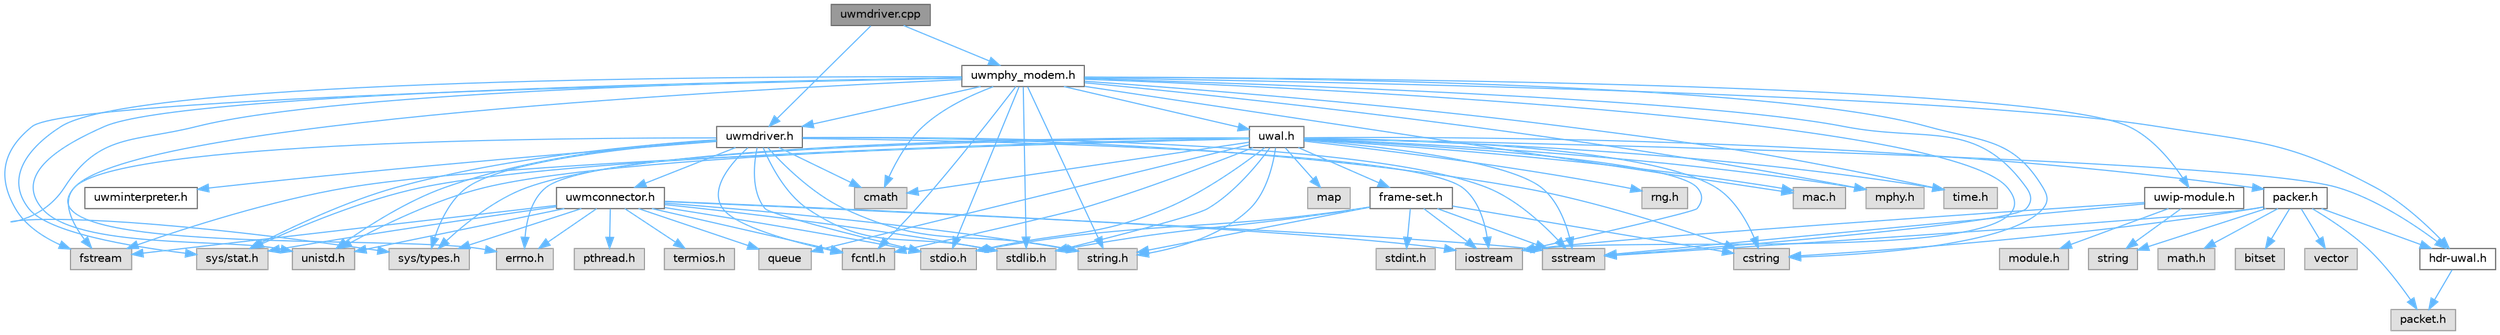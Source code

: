 digraph "uwmdriver.cpp"
{
 // LATEX_PDF_SIZE
  bgcolor="transparent";
  edge [fontname=Helvetica,fontsize=10,labelfontname=Helvetica,labelfontsize=10];
  node [fontname=Helvetica,fontsize=10,shape=box,height=0.2,width=0.4];
  Node1 [id="Node000001",label="uwmdriver.cpp",height=0.2,width=0.4,color="gray40", fillcolor="grey60", style="filled", fontcolor="black",tooltip="Implementation of the UWMdriver class."];
  Node1 -> Node2 [id="edge1_Node000001_Node000002",color="steelblue1",style="solid",tooltip=" "];
  Node2 [id="Node000002",label="uwmdriver.h",height=0.2,width=0.4,color="grey40", fillcolor="white", style="filled",URL="$DESERT__Addons_2uwmphy__modem_2uwmdriver_8h.html",tooltip="Header of the class needed by UWMPhy_modem to handle the different transmissions cases and correspond..."];
  Node2 -> Node3 [id="edge2_Node000002_Node000003",color="steelblue1",style="solid",tooltip=" "];
  Node3 [id="Node000003",label="uwmconnector.h",height=0.2,width=0.4,color="grey40", fillcolor="white", style="filled",URL="$DESERT__Addons_2uwmphy__modem_2uwmconnector_8h.html",tooltip="Header of the class needed by UWMPhy_modem to handle the physical connection between NS-Miracle and a..."];
  Node3 -> Node4 [id="edge3_Node000003_Node000004",color="steelblue1",style="solid",tooltip=" "];
  Node4 [id="Node000004",label="sys/types.h",height=0.2,width=0.4,color="grey60", fillcolor="#E0E0E0", style="filled",tooltip=" "];
  Node3 -> Node5 [id="edge4_Node000003_Node000005",color="steelblue1",style="solid",tooltip=" "];
  Node5 [id="Node000005",label="sys/stat.h",height=0.2,width=0.4,color="grey60", fillcolor="#E0E0E0", style="filled",tooltip=" "];
  Node3 -> Node6 [id="edge5_Node000003_Node000006",color="steelblue1",style="solid",tooltip=" "];
  Node6 [id="Node000006",label="fcntl.h",height=0.2,width=0.4,color="grey60", fillcolor="#E0E0E0", style="filled",tooltip=" "];
  Node3 -> Node7 [id="edge6_Node000003_Node000007",color="steelblue1",style="solid",tooltip=" "];
  Node7 [id="Node000007",label="stdio.h",height=0.2,width=0.4,color="grey60", fillcolor="#E0E0E0", style="filled",tooltip=" "];
  Node3 -> Node8 [id="edge7_Node000003_Node000008",color="steelblue1",style="solid",tooltip=" "];
  Node8 [id="Node000008",label="stdlib.h",height=0.2,width=0.4,color="grey60", fillcolor="#E0E0E0", style="filled",tooltip=" "];
  Node3 -> Node9 [id="edge8_Node000003_Node000009",color="steelblue1",style="solid",tooltip=" "];
  Node9 [id="Node000009",label="string.h",height=0.2,width=0.4,color="grey60", fillcolor="#E0E0E0", style="filled",tooltip=" "];
  Node3 -> Node10 [id="edge9_Node000003_Node000010",color="steelblue1",style="solid",tooltip=" "];
  Node10 [id="Node000010",label="errno.h",height=0.2,width=0.4,color="grey60", fillcolor="#E0E0E0", style="filled",tooltip=" "];
  Node3 -> Node11 [id="edge10_Node000003_Node000011",color="steelblue1",style="solid",tooltip=" "];
  Node11 [id="Node000011",label="termios.h",height=0.2,width=0.4,color="grey60", fillcolor="#E0E0E0", style="filled",tooltip=" "];
  Node3 -> Node12 [id="edge11_Node000003_Node000012",color="steelblue1",style="solid",tooltip=" "];
  Node12 [id="Node000012",label="pthread.h",height=0.2,width=0.4,color="grey60", fillcolor="#E0E0E0", style="filled",tooltip=" "];
  Node3 -> Node13 [id="edge12_Node000003_Node000013",color="steelblue1",style="solid",tooltip=" "];
  Node13 [id="Node000013",label="unistd.h",height=0.2,width=0.4,color="grey60", fillcolor="#E0E0E0", style="filled",tooltip=" "];
  Node3 -> Node14 [id="edge13_Node000003_Node000014",color="steelblue1",style="solid",tooltip=" "];
  Node14 [id="Node000014",label="iostream",height=0.2,width=0.4,color="grey60", fillcolor="#E0E0E0", style="filled",tooltip=" "];
  Node3 -> Node15 [id="edge14_Node000003_Node000015",color="steelblue1",style="solid",tooltip=" "];
  Node15 [id="Node000015",label="fstream",height=0.2,width=0.4,color="grey60", fillcolor="#E0E0E0", style="filled",tooltip=" "];
  Node3 -> Node16 [id="edge15_Node000003_Node000016",color="steelblue1",style="solid",tooltip=" "];
  Node16 [id="Node000016",label="sstream",height=0.2,width=0.4,color="grey60", fillcolor="#E0E0E0", style="filled",tooltip=" "];
  Node3 -> Node17 [id="edge16_Node000003_Node000017",color="steelblue1",style="solid",tooltip=" "];
  Node17 [id="Node000017",label="queue",height=0.2,width=0.4,color="grey60", fillcolor="#E0E0E0", style="filled",tooltip=" "];
  Node2 -> Node18 [id="edge17_Node000002_Node000018",color="steelblue1",style="solid",tooltip=" "];
  Node18 [id="Node000018",label="uwminterpreter.h",height=0.2,width=0.4,color="grey40", fillcolor="white", style="filled",URL="$DESERT__Addons_2uwmphy__modem_2uwminterpreter_8h.html",tooltip="Header of the class that is in charge of building/parsing the necessary messages to make the UWMdrive..."];
  Node2 -> Node8 [id="edge18_Node000002_Node000008",color="steelblue1",style="solid",tooltip=" "];
  Node2 -> Node14 [id="edge19_Node000002_Node000014",color="steelblue1",style="solid",tooltip=" "];
  Node2 -> Node7 [id="edge20_Node000002_Node000007",color="steelblue1",style="solid",tooltip=" "];
  Node2 -> Node15 [id="edge21_Node000002_Node000015",color="steelblue1",style="solid",tooltip=" "];
  Node2 -> Node9 [id="edge22_Node000002_Node000009",color="steelblue1",style="solid",tooltip=" "];
  Node2 -> Node19 [id="edge23_Node000002_Node000019",color="steelblue1",style="solid",tooltip=" "];
  Node19 [id="Node000019",label="cstring",height=0.2,width=0.4,color="grey60", fillcolor="#E0E0E0", style="filled",tooltip=" "];
  Node2 -> Node16 [id="edge24_Node000002_Node000016",color="steelblue1",style="solid",tooltip=" "];
  Node2 -> Node4 [id="edge25_Node000002_Node000004",color="steelblue1",style="solid",tooltip=" "];
  Node2 -> Node5 [id="edge26_Node000002_Node000005",color="steelblue1",style="solid",tooltip=" "];
  Node2 -> Node6 [id="edge27_Node000002_Node000006",color="steelblue1",style="solid",tooltip=" "];
  Node2 -> Node13 [id="edge28_Node000002_Node000013",color="steelblue1",style="solid",tooltip=" "];
  Node2 -> Node20 [id="edge29_Node000002_Node000020",color="steelblue1",style="solid",tooltip=" "];
  Node20 [id="Node000020",label="cmath",height=0.2,width=0.4,color="grey60", fillcolor="#E0E0E0", style="filled",tooltip=" "];
  Node1 -> Node21 [id="edge30_Node000001_Node000021",color="steelblue1",style="solid",tooltip=" "];
  Node21 [id="Node000021",label="uwmphy_modem.h",height=0.2,width=0.4,color="grey40", fillcolor="white", style="filled",URL="$DESERT__Addons_2uwmphy__modem_2uwmphy__modem_8h.html",tooltip="Header of the main class that implements the general interface between ns2/NS-Miracle and real acoust..."];
  Node21 -> Node2 [id="edge31_Node000021_Node000002",color="steelblue1",style="solid",tooltip=" "];
  Node21 -> Node22 [id="edge32_Node000021_Node000022",color="steelblue1",style="solid",tooltip=" "];
  Node22 [id="Node000022",label="uwal.h",height=0.2,width=0.4,color="grey40", fillcolor="white", style="filled",URL="$uwal_8h.html",tooltip="Header of the main class that implements the adaptation layer between ns2/NS-Miracle and binary data ..."];
  Node22 -> Node23 [id="edge33_Node000022_Node000023",color="steelblue1",style="solid",tooltip=" "];
  Node23 [id="Node000023",label="frame-set.h",height=0.2,width=0.4,color="grey40", fillcolor="white", style="filled",URL="$frame-set_8h.html",tooltip="Header of the classes defining the frame elements (key and set) exploited by Uwal objects to reassebl..."];
  Node23 -> Node19 [id="edge34_Node000023_Node000019",color="steelblue1",style="solid",tooltip=" "];
  Node23 -> Node14 [id="edge35_Node000023_Node000014",color="steelblue1",style="solid",tooltip=" "];
  Node23 -> Node16 [id="edge36_Node000023_Node000016",color="steelblue1",style="solid",tooltip=" "];
  Node23 -> Node7 [id="edge37_Node000023_Node000007",color="steelblue1",style="solid",tooltip=" "];
  Node23 -> Node8 [id="edge38_Node000023_Node000008",color="steelblue1",style="solid",tooltip=" "];
  Node23 -> Node9 [id="edge39_Node000023_Node000009",color="steelblue1",style="solid",tooltip=" "];
  Node23 -> Node24 [id="edge40_Node000023_Node000024",color="steelblue1",style="solid",tooltip=" "];
  Node24 [id="Node000024",label="stdint.h",height=0.2,width=0.4,color="grey60", fillcolor="#E0E0E0", style="filled",tooltip=" "];
  Node22 -> Node25 [id="edge41_Node000022_Node000025",color="steelblue1",style="solid",tooltip=" "];
  Node25 [id="Node000025",label="hdr-uwal.h",height=0.2,width=0.4,color="grey40", fillcolor="white", style="filled",URL="$hdr-uwal_8h.html",tooltip="Header of the class providing the Uwal header's description."];
  Node25 -> Node26 [id="edge42_Node000025_Node000026",color="steelblue1",style="solid",tooltip=" "];
  Node26 [id="Node000026",label="packet.h",height=0.2,width=0.4,color="grey60", fillcolor="#E0E0E0", style="filled",tooltip=" "];
  Node22 -> Node27 [id="edge43_Node000022_Node000027",color="steelblue1",style="solid",tooltip=" "];
  Node27 [id="Node000027",label="packer.h",height=0.2,width=0.4,color="grey40", fillcolor="white", style="filled",URL="$packer_8h.html",tooltip="Header of the class responsible to map an NS-Miracle packet into a bit stream, and vice-versa."];
  Node27 -> Node25 [id="edge44_Node000027_Node000025",color="steelblue1",style="solid",tooltip=" "];
  Node27 -> Node28 [id="edge45_Node000027_Node000028",color="steelblue1",style="solid",tooltip=" "];
  Node28 [id="Node000028",label="math.h",height=0.2,width=0.4,color="grey60", fillcolor="#E0E0E0", style="filled",tooltip=" "];
  Node27 -> Node26 [id="edge46_Node000027_Node000026",color="steelblue1",style="solid",tooltip=" "];
  Node27 -> Node29 [id="edge47_Node000027_Node000029",color="steelblue1",style="solid",tooltip=" "];
  Node29 [id="Node000029",label="bitset",height=0.2,width=0.4,color="grey60", fillcolor="#E0E0E0", style="filled",tooltip=" "];
  Node27 -> Node19 [id="edge48_Node000027_Node000019",color="steelblue1",style="solid",tooltip=" "];
  Node27 -> Node16 [id="edge49_Node000027_Node000016",color="steelblue1",style="solid",tooltip=" "];
  Node27 -> Node30 [id="edge50_Node000027_Node000030",color="steelblue1",style="solid",tooltip=" "];
  Node30 [id="Node000030",label="string",height=0.2,width=0.4,color="grey60", fillcolor="#E0E0E0", style="filled",tooltip=" "];
  Node27 -> Node31 [id="edge51_Node000027_Node000031",color="steelblue1",style="solid",tooltip=" "];
  Node31 [id="Node000031",label="vector",height=0.2,width=0.4,color="grey60", fillcolor="#E0E0E0", style="filled",tooltip=" "];
  Node22 -> Node32 [id="edge52_Node000022_Node000032",color="steelblue1",style="solid",tooltip=" "];
  Node32 [id="Node000032",label="mac.h",height=0.2,width=0.4,color="grey60", fillcolor="#E0E0E0", style="filled",tooltip=" "];
  Node22 -> Node33 [id="edge53_Node000022_Node000033",color="steelblue1",style="solid",tooltip=" "];
  Node33 [id="Node000033",label="mphy.h",height=0.2,width=0.4,color="grey60", fillcolor="#E0E0E0", style="filled",tooltip=" "];
  Node22 -> Node20 [id="edge54_Node000022_Node000020",color="steelblue1",style="solid",tooltip=" "];
  Node22 -> Node19 [id="edge55_Node000022_Node000019",color="steelblue1",style="solid",tooltip=" "];
  Node22 -> Node10 [id="edge56_Node000022_Node000010",color="steelblue1",style="solid",tooltip=" "];
  Node22 -> Node6 [id="edge57_Node000022_Node000006",color="steelblue1",style="solid",tooltip=" "];
  Node22 -> Node15 [id="edge58_Node000022_Node000015",color="steelblue1",style="solid",tooltip=" "];
  Node22 -> Node14 [id="edge59_Node000022_Node000014",color="steelblue1",style="solid",tooltip=" "];
  Node22 -> Node34 [id="edge60_Node000022_Node000034",color="steelblue1",style="solid",tooltip=" "];
  Node34 [id="Node000034",label="map",height=0.2,width=0.4,color="grey60", fillcolor="#E0E0E0", style="filled",tooltip=" "];
  Node22 -> Node17 [id="edge61_Node000022_Node000017",color="steelblue1",style="solid",tooltip=" "];
  Node22 -> Node35 [id="edge62_Node000022_Node000035",color="steelblue1",style="solid",tooltip=" "];
  Node35 [id="Node000035",label="rng.h",height=0.2,width=0.4,color="grey60", fillcolor="#E0E0E0", style="filled",tooltip=" "];
  Node22 -> Node16 [id="edge63_Node000022_Node000016",color="steelblue1",style="solid",tooltip=" "];
  Node22 -> Node7 [id="edge64_Node000022_Node000007",color="steelblue1",style="solid",tooltip=" "];
  Node22 -> Node8 [id="edge65_Node000022_Node000008",color="steelblue1",style="solid",tooltip=" "];
  Node22 -> Node9 [id="edge66_Node000022_Node000009",color="steelblue1",style="solid",tooltip=" "];
  Node22 -> Node5 [id="edge67_Node000022_Node000005",color="steelblue1",style="solid",tooltip=" "];
  Node22 -> Node4 [id="edge68_Node000022_Node000004",color="steelblue1",style="solid",tooltip=" "];
  Node22 -> Node36 [id="edge69_Node000022_Node000036",color="steelblue1",style="solid",tooltip=" "];
  Node36 [id="Node000036",label="time.h",height=0.2,width=0.4,color="grey60", fillcolor="#E0E0E0", style="filled",tooltip=" "];
  Node22 -> Node13 [id="edge70_Node000022_Node000013",color="steelblue1",style="solid",tooltip=" "];
  Node21 -> Node25 [id="edge71_Node000021_Node000025",color="steelblue1",style="solid",tooltip=" "];
  Node21 -> Node37 [id="edge72_Node000021_Node000037",color="steelblue1",style="solid",tooltip=" "];
  Node37 [id="Node000037",label="uwip-module.h",height=0.2,width=0.4,color="grey40", fillcolor="white", style="filled",URL="$uwip-module_8h.html",tooltip="Provides the UWIP packets header description. Definition of the class that define the network layer."];
  Node37 -> Node38 [id="edge73_Node000037_Node000038",color="steelblue1",style="solid",tooltip=" "];
  Node38 [id="Node000038",label="module.h",height=0.2,width=0.4,color="grey60", fillcolor="#E0E0E0", style="filled",tooltip=" "];
  Node37 -> Node14 [id="edge74_Node000037_Node000014",color="steelblue1",style="solid",tooltip=" "];
  Node37 -> Node30 [id="edge75_Node000037_Node000030",color="steelblue1",style="solid",tooltip=" "];
  Node37 -> Node16 [id="edge76_Node000037_Node000016",color="steelblue1",style="solid",tooltip=" "];
  Node21 -> Node32 [id="edge77_Node000021_Node000032",color="steelblue1",style="solid",tooltip=" "];
  Node21 -> Node33 [id="edge78_Node000021_Node000033",color="steelblue1",style="solid",tooltip=" "];
  Node21 -> Node8 [id="edge79_Node000021_Node000008",color="steelblue1",style="solid",tooltip=" "];
  Node21 -> Node14 [id="edge80_Node000021_Node000014",color="steelblue1",style="solid",tooltip=" "];
  Node21 -> Node7 [id="edge81_Node000021_Node000007",color="steelblue1",style="solid",tooltip=" "];
  Node21 -> Node15 [id="edge82_Node000021_Node000015",color="steelblue1",style="solid",tooltip=" "];
  Node21 -> Node9 [id="edge83_Node000021_Node000009",color="steelblue1",style="solid",tooltip=" "];
  Node21 -> Node10 [id="edge84_Node000021_Node000010",color="steelblue1",style="solid",tooltip=" "];
  Node21 -> Node19 [id="edge85_Node000021_Node000019",color="steelblue1",style="solid",tooltip=" "];
  Node21 -> Node16 [id="edge86_Node000021_Node000016",color="steelblue1",style="solid",tooltip=" "];
  Node21 -> Node4 [id="edge87_Node000021_Node000004",color="steelblue1",style="solid",tooltip=" "];
  Node21 -> Node5 [id="edge88_Node000021_Node000005",color="steelblue1",style="solid",tooltip=" "];
  Node21 -> Node6 [id="edge89_Node000021_Node000006",color="steelblue1",style="solid",tooltip=" "];
  Node21 -> Node13 [id="edge90_Node000021_Node000013",color="steelblue1",style="solid",tooltip=" "];
  Node21 -> Node20 [id="edge91_Node000021_Node000020",color="steelblue1",style="solid",tooltip=" "];
  Node21 -> Node36 [id="edge92_Node000021_Node000036",color="steelblue1",style="solid",tooltip=" "];
}
